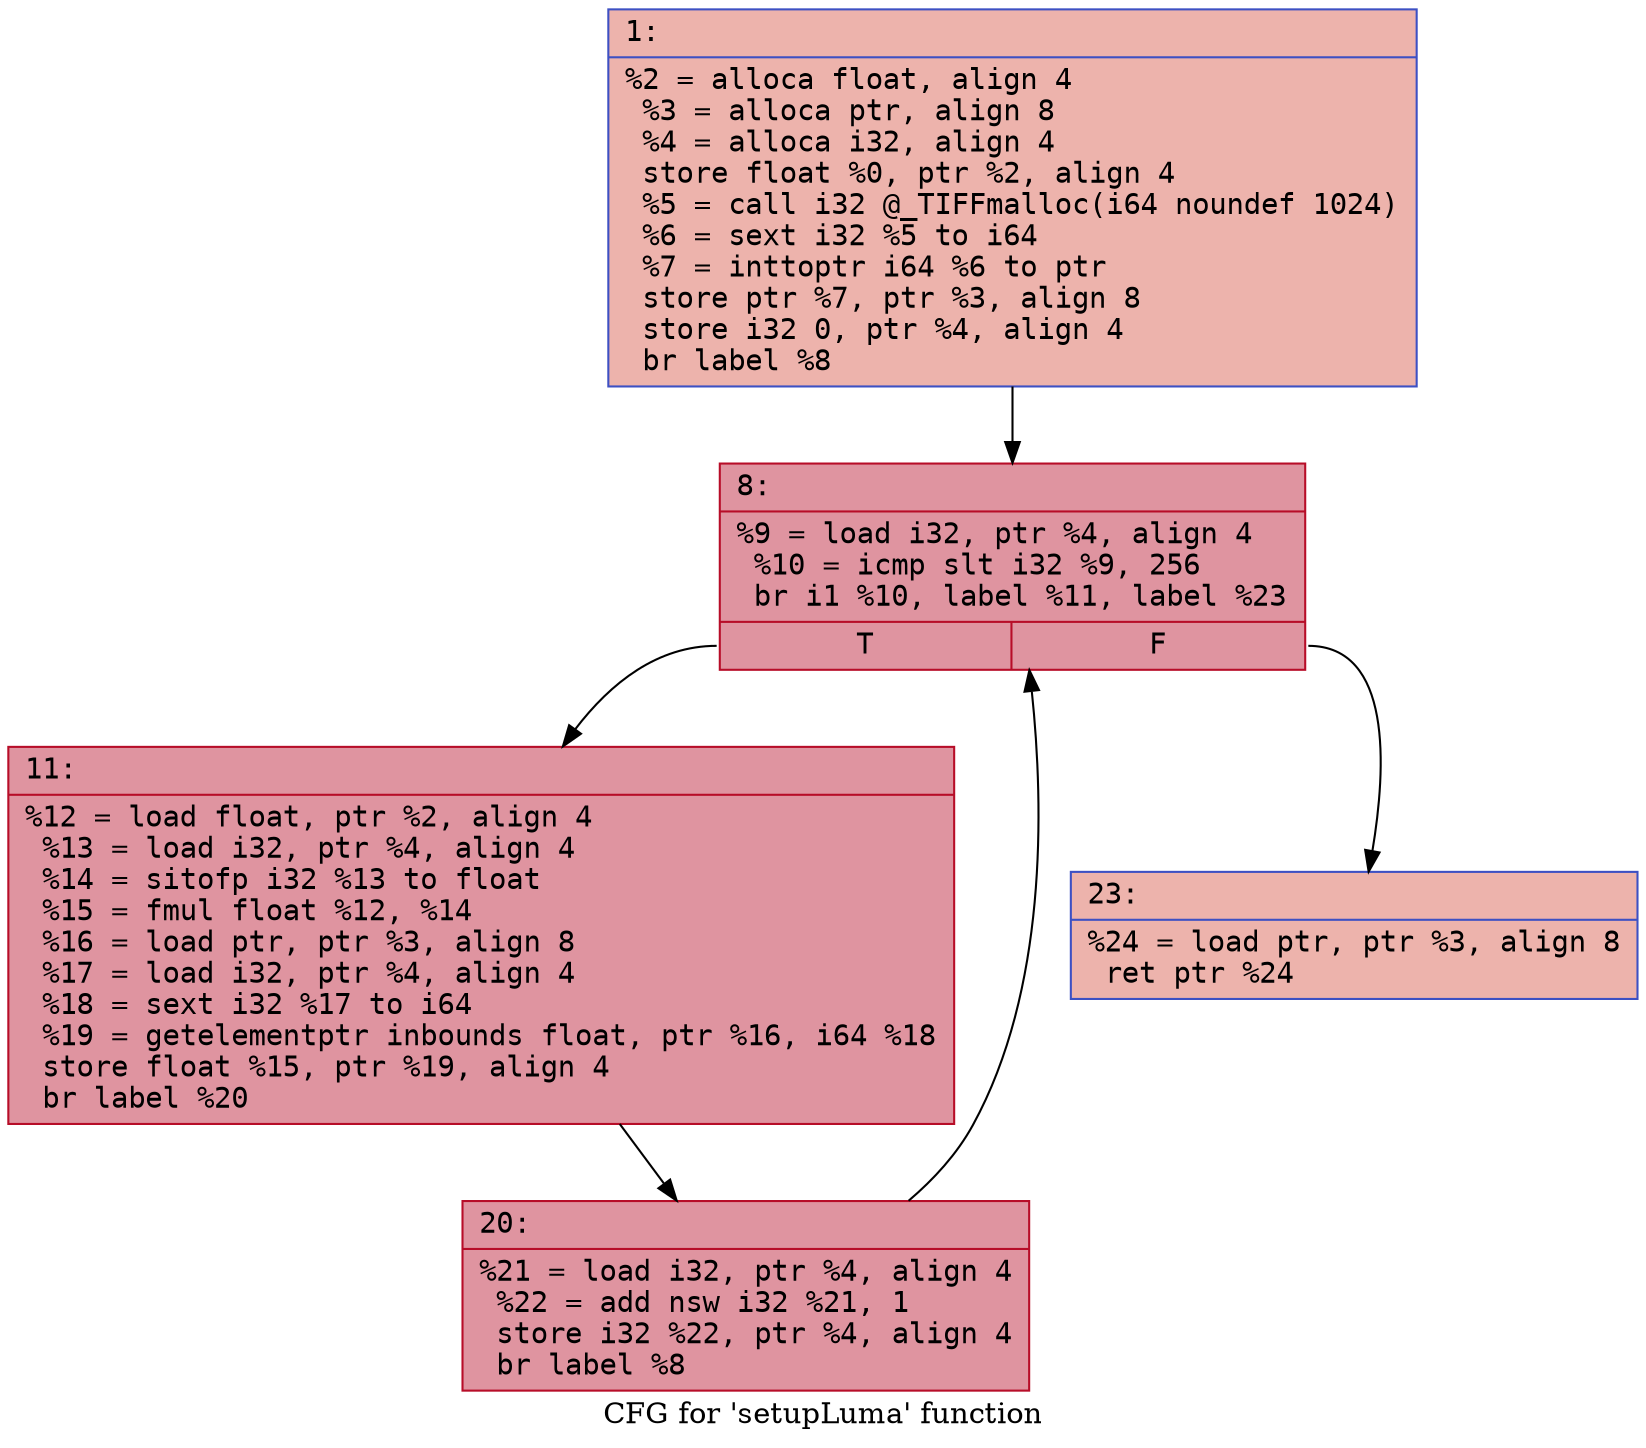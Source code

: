digraph "CFG for 'setupLuma' function" {
	label="CFG for 'setupLuma' function";

	Node0x600003893840 [shape=record,color="#3d50c3ff", style=filled, fillcolor="#d6524470" fontname="Courier",label="{1:\l|  %2 = alloca float, align 4\l  %3 = alloca ptr, align 8\l  %4 = alloca i32, align 4\l  store float %0, ptr %2, align 4\l  %5 = call i32 @_TIFFmalloc(i64 noundef 1024)\l  %6 = sext i32 %5 to i64\l  %7 = inttoptr i64 %6 to ptr\l  store ptr %7, ptr %3, align 8\l  store i32 0, ptr %4, align 4\l  br label %8\l}"];
	Node0x600003893840 -> Node0x600003893890[tooltip="1 -> 8\nProbability 100.00%" ];
	Node0x600003893890 [shape=record,color="#b70d28ff", style=filled, fillcolor="#b70d2870" fontname="Courier",label="{8:\l|  %9 = load i32, ptr %4, align 4\l  %10 = icmp slt i32 %9, 256\l  br i1 %10, label %11, label %23\l|{<s0>T|<s1>F}}"];
	Node0x600003893890:s0 -> Node0x6000038938e0[tooltip="8 -> 11\nProbability 96.88%" ];
	Node0x600003893890:s1 -> Node0x600003893980[tooltip="8 -> 23\nProbability 3.12%" ];
	Node0x6000038938e0 [shape=record,color="#b70d28ff", style=filled, fillcolor="#b70d2870" fontname="Courier",label="{11:\l|  %12 = load float, ptr %2, align 4\l  %13 = load i32, ptr %4, align 4\l  %14 = sitofp i32 %13 to float\l  %15 = fmul float %12, %14\l  %16 = load ptr, ptr %3, align 8\l  %17 = load i32, ptr %4, align 4\l  %18 = sext i32 %17 to i64\l  %19 = getelementptr inbounds float, ptr %16, i64 %18\l  store float %15, ptr %19, align 4\l  br label %20\l}"];
	Node0x6000038938e0 -> Node0x600003893930[tooltip="11 -> 20\nProbability 100.00%" ];
	Node0x600003893930 [shape=record,color="#b70d28ff", style=filled, fillcolor="#b70d2870" fontname="Courier",label="{20:\l|  %21 = load i32, ptr %4, align 4\l  %22 = add nsw i32 %21, 1\l  store i32 %22, ptr %4, align 4\l  br label %8\l}"];
	Node0x600003893930 -> Node0x600003893890[tooltip="20 -> 8\nProbability 100.00%" ];
	Node0x600003893980 [shape=record,color="#3d50c3ff", style=filled, fillcolor="#d6524470" fontname="Courier",label="{23:\l|  %24 = load ptr, ptr %3, align 8\l  ret ptr %24\l}"];
}

